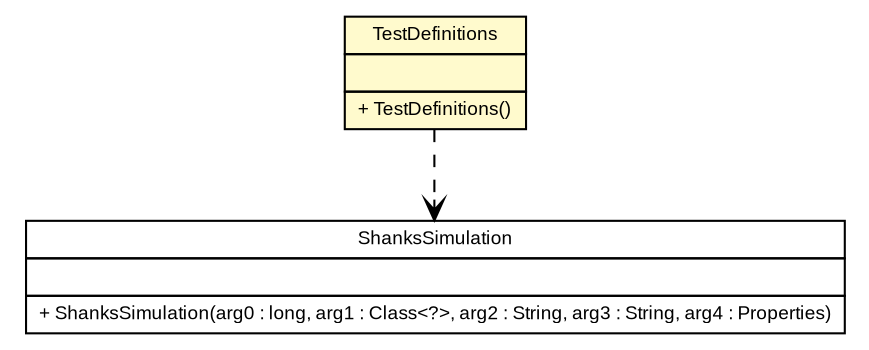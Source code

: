 #!/usr/local/bin/dot
#
# Class diagram 
# Generated by UMLGraph version 5.1 (http://www.umlgraph.org/)
#

digraph G {
	edge [fontname="arial",fontsize=10,labelfontname="arial",labelfontsize=10];
	node [fontname="arial",fontsize=10,shape=plaintext];
	nodesep=0.25;
	ranksep=0.5;
	// es.upm.dit.gsi.shanks.notification.util.test.TestDefinitions
	c7478 [label=<<table title="es.upm.dit.gsi.shanks.notification.util.test.TestDefinitions" border="0" cellborder="1" cellspacing="0" cellpadding="2" port="p" bgcolor="lemonChiffon" href="./TestDefinitions.html">
		<tr><td><table border="0" cellspacing="0" cellpadding="1">
<tr><td align="center" balign="center"> TestDefinitions </td></tr>
		</table></td></tr>
		<tr><td><table border="0" cellspacing="0" cellpadding="1">
<tr><td align="left" balign="left">  </td></tr>
		</table></td></tr>
		<tr><td><table border="0" cellspacing="0" cellpadding="1">
<tr><td align="left" balign="left"> + TestDefinitions() </td></tr>
		</table></td></tr>
		</table>>, fontname="arial", fontcolor="black", fontsize=9.0];
	// es.upm.dit.gsi.shanks.notification.util.test.TestDefinitions DEPEND es.upm.dit.gsi.shanks.ShanksSimulation
	c7478:p -> c7485:p [taillabel="", label="", headlabel="", fontname="arial", fontcolor="black", fontsize=10.0, color="black", arrowhead=open, style=dashed];
	// es.upm.dit.gsi.shanks.ShanksSimulation
	c7485 [label=<<table title="es.upm.dit.gsi.shanks.ShanksSimulation" border="0" cellborder="1" cellspacing="0" cellpadding="2" port="p" href="http://java.sun.com/j2se/1.4.2/docs/api/es/upm/dit/gsi/shanks/ShanksSimulation.html">
		<tr><td><table border="0" cellspacing="0" cellpadding="1">
<tr><td align="center" balign="center"> ShanksSimulation </td></tr>
		</table></td></tr>
		<tr><td><table border="0" cellspacing="0" cellpadding="1">
<tr><td align="left" balign="left">  </td></tr>
		</table></td></tr>
		<tr><td><table border="0" cellspacing="0" cellpadding="1">
<tr><td align="left" balign="left"> + ShanksSimulation(arg0 : long, arg1 : Class&lt;?&gt;, arg2 : String, arg3 : String, arg4 : Properties) </td></tr>
		</table></td></tr>
		</table>>, fontname="arial", fontcolor="black", fontsize=9.0];
}

